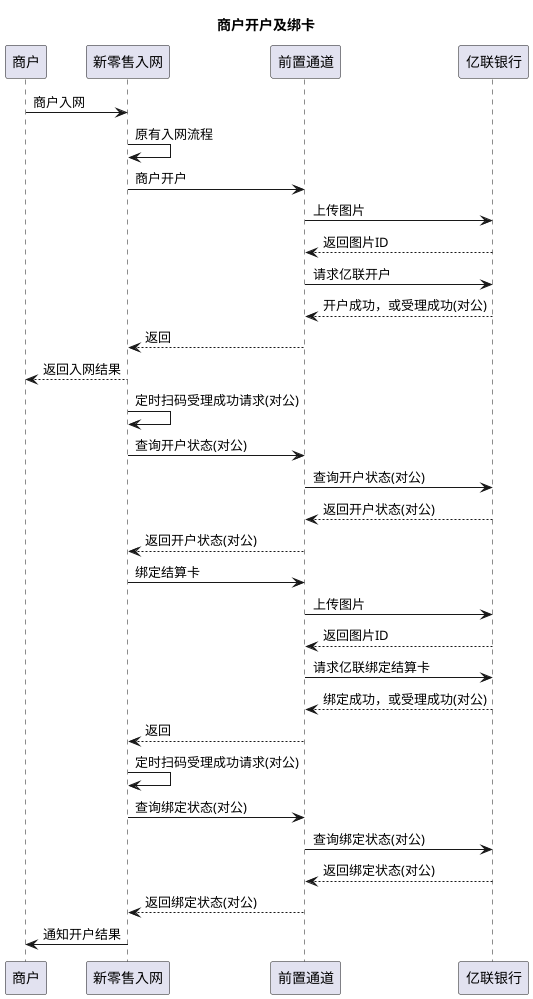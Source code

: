 @startuml
title 商户开户及绑卡
"商户" -> "新零售入网" : 商户入网
"新零售入网" -> "新零售入网" : 原有入网流程
"新零售入网" -> "前置通道" : 商户开户
"前置通道" -> "亿联银行" : 上传图片
"前置通道" <-- "亿联银行" : 返回图片ID
"前置通道" -> "亿联银行" : 请求亿联开户
"前置通道" <-- "亿联银行" : 开户成功，或受理成功(对公)
"新零售入网" <-- "前置通道" : 返回
"商户" <-- "新零售入网" : 返回入网结果


"新零售入网" -> "新零售入网" : 定时扫码受理成功请求(对公)
"新零售入网" -> "前置通道" : 查询开户状态(对公)
"前置通道" -> "亿联银行" : 查询开户状态(对公)
"前置通道" <-- "亿联银行" : 返回开户状态(对公)
"新零售入网" <-- "前置通道" : 返回开户状态(对公)

"新零售入网" -> "前置通道" : 绑定结算卡
"前置通道" -> "亿联银行" : 上传图片
"前置通道" <-- "亿联银行" : 返回图片ID
"前置通道" -> "亿联银行" : 请求亿联绑定结算卡
"前置通道" <-- "亿联银行" : 绑定成功，或受理成功(对公)
"新零售入网" <-- "前置通道" : 返回
"新零售入网" -> "新零售入网" : 定时扫码受理成功请求(对公)
"新零售入网" -> "前置通道" : 查询绑定状态(对公)
"前置通道" -> "亿联银行" : 查询绑定状态(对公)
"前置通道" <-- "亿联银行" : 返回绑定状态(对公)
"新零售入网" <-- "前置通道" : 返回绑定状态(对公)
"商户" <- "新零售入网" : 通知开户结果
@enduml

@startuml
title 商户提现
"商户" -> "出款" : 商户提现
"出款" -> "新零售入网" : 商户提现
"新零售入网" -> "前置通道" : 商户提现
"前置通道" -> "亿联银行" : 商户提现
"前置通道" <-- "亿联银行" : 返回商户提现结果
"新零售入网" <-- "前置通道" : 返回商户提现结果
"出款" <-- "新零售入网" : 返回商户提现结果
"商户" <-- "出款" : 返回商户提现结果
@enduml

@startuml
title 商户提现
"商户" -> "出款" : 查询账户余额
"出款" -> "新零售入网" : 查询账户余额
"新零售入网" -> "前置通道" : 查询账户余额
"前置通道" -> "亿联银行" : 查询亿联账户余额
"前置通道" <-- "亿联银行" : 返回查询结果
"新零售入网" <-- "前置通道" : 返回查询结果
"出款" <-- "新零售入网" : 返回查询结果
"商户" <-- "出款" : 返回查询结果
@enduml
